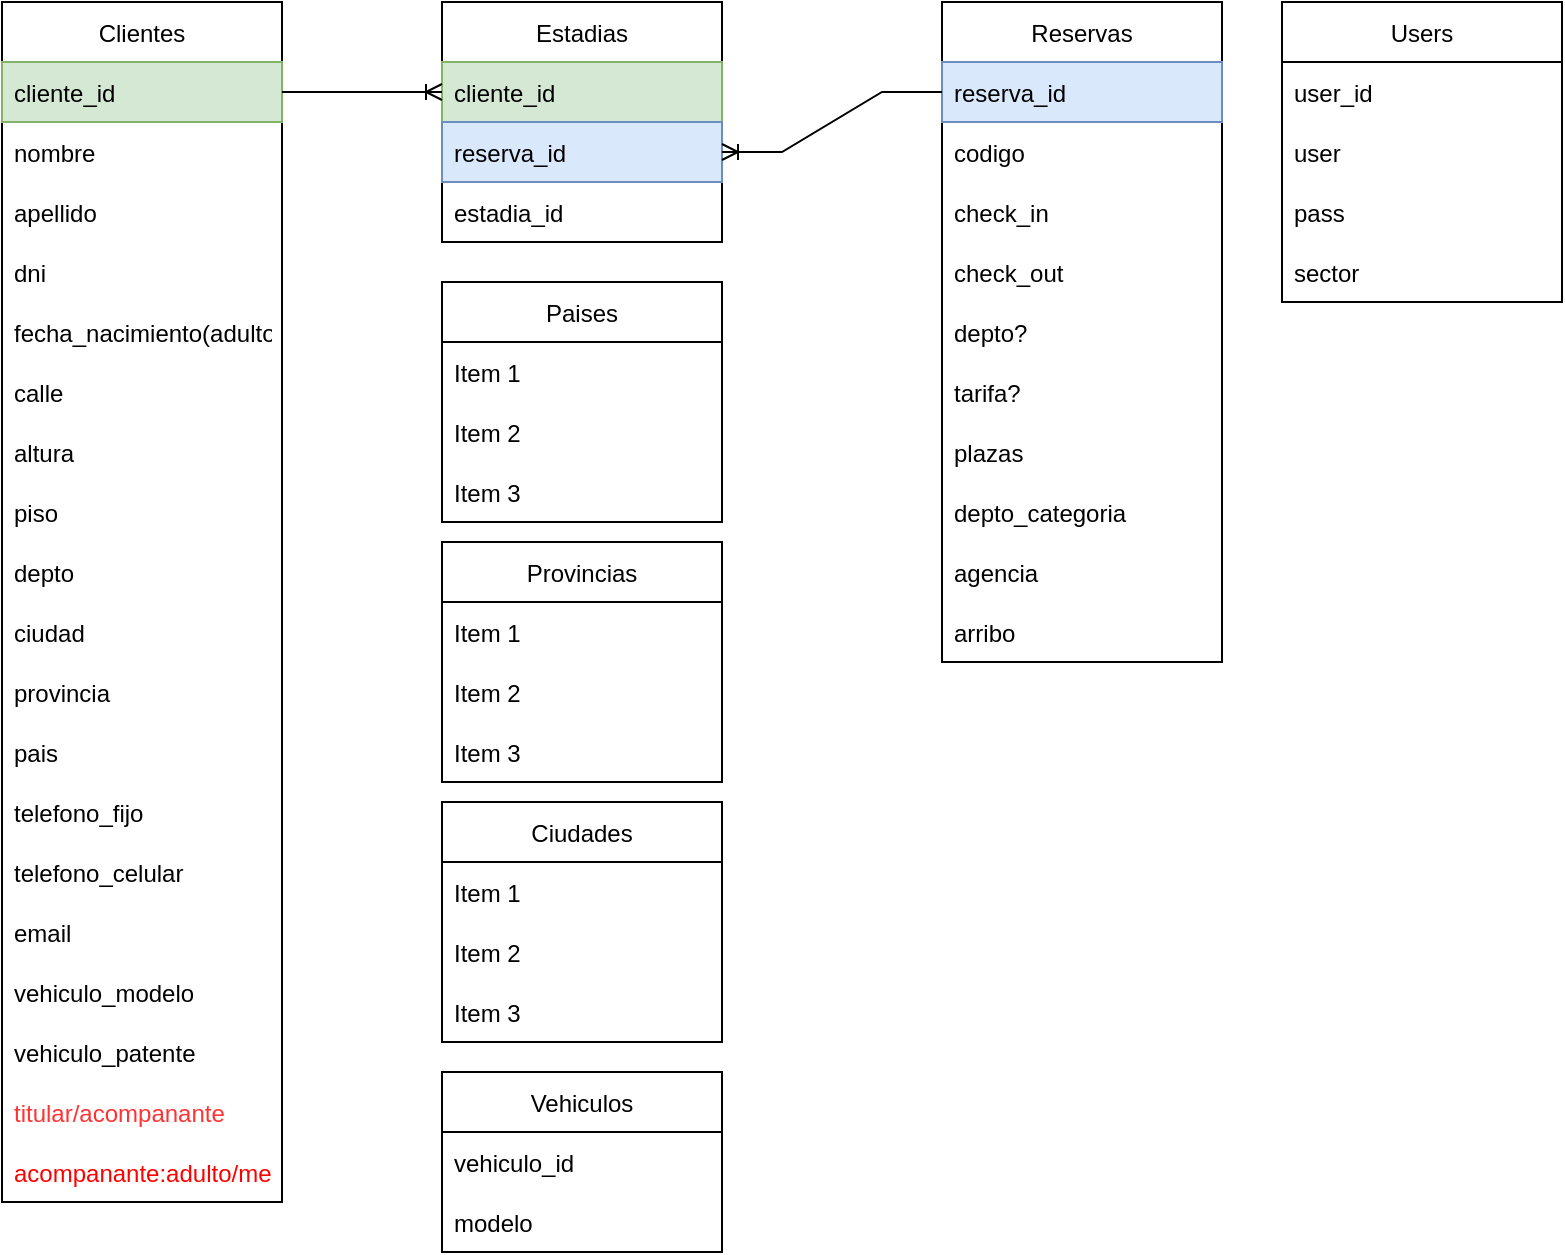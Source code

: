 <mxfile version="16.2.7" type="github">
  <diagram id="nLNuDhBcxOulg_1jgsw2" name="Page-1">
    <mxGraphModel dx="1027" dy="571" grid="1" gridSize="10" guides="1" tooltips="1" connect="1" arrows="1" fold="1" page="1" pageScale="1" pageWidth="827" pageHeight="1169" math="0" shadow="0">
      <root>
        <mxCell id="0" />
        <mxCell id="1" parent="0" />
        <mxCell id="UxwG2nhsopdXGxE57FWr-1" value="Users" style="swimlane;fontStyle=0;childLayout=stackLayout;horizontal=1;startSize=30;horizontalStack=0;resizeParent=1;resizeParentMax=0;resizeLast=0;collapsible=1;marginBottom=0;" parent="1" vertex="1">
          <mxGeometry x="670" y="50" width="140" height="150" as="geometry" />
        </mxCell>
        <mxCell id="UxwG2nhsopdXGxE57FWr-2" value="user_id" style="text;strokeColor=none;fillColor=none;align=left;verticalAlign=middle;spacingLeft=4;spacingRight=4;overflow=hidden;points=[[0,0.5],[1,0.5]];portConstraint=eastwest;rotatable=0;" parent="UxwG2nhsopdXGxE57FWr-1" vertex="1">
          <mxGeometry y="30" width="140" height="30" as="geometry" />
        </mxCell>
        <mxCell id="UxwG2nhsopdXGxE57FWr-3" value="user" style="text;strokeColor=none;fillColor=none;align=left;verticalAlign=middle;spacingLeft=4;spacingRight=4;overflow=hidden;points=[[0,0.5],[1,0.5]];portConstraint=eastwest;rotatable=0;" parent="UxwG2nhsopdXGxE57FWr-1" vertex="1">
          <mxGeometry y="60" width="140" height="30" as="geometry" />
        </mxCell>
        <mxCell id="c3VO491BWAxaFFyi_meB-1" value="pass" style="text;strokeColor=none;fillColor=none;align=left;verticalAlign=middle;spacingLeft=4;spacingRight=4;overflow=hidden;points=[[0,0.5],[1,0.5]];portConstraint=eastwest;rotatable=0;" vertex="1" parent="UxwG2nhsopdXGxE57FWr-1">
          <mxGeometry y="90" width="140" height="30" as="geometry" />
        </mxCell>
        <mxCell id="UxwG2nhsopdXGxE57FWr-4" value="sector" style="text;strokeColor=none;fillColor=none;align=left;verticalAlign=middle;spacingLeft=4;spacingRight=4;overflow=hidden;points=[[0,0.5],[1,0.5]];portConstraint=eastwest;rotatable=0;" parent="UxwG2nhsopdXGxE57FWr-1" vertex="1">
          <mxGeometry y="120" width="140" height="30" as="geometry" />
        </mxCell>
        <mxCell id="UxwG2nhsopdXGxE57FWr-5" value="Reservas" style="swimlane;fontStyle=0;childLayout=stackLayout;horizontal=1;startSize=30;horizontalStack=0;resizeParent=1;resizeParentMax=0;resizeLast=0;collapsible=1;marginBottom=0;" parent="1" vertex="1">
          <mxGeometry x="500" y="50" width="140" height="330" as="geometry" />
        </mxCell>
        <mxCell id="UxwG2nhsopdXGxE57FWr-6" value="reserva_id" style="text;strokeColor=#6c8ebf;fillColor=#dae8fc;align=left;verticalAlign=middle;spacingLeft=4;spacingRight=4;overflow=hidden;points=[[0,0.5],[1,0.5]];portConstraint=eastwest;rotatable=0;" parent="UxwG2nhsopdXGxE57FWr-5" vertex="1">
          <mxGeometry y="30" width="140" height="30" as="geometry" />
        </mxCell>
        <mxCell id="UxwG2nhsopdXGxE57FWr-7" value="codigo" style="text;strokeColor=none;fillColor=none;align=left;verticalAlign=middle;spacingLeft=4;spacingRight=4;overflow=hidden;points=[[0,0.5],[1,0.5]];portConstraint=eastwest;rotatable=0;" parent="UxwG2nhsopdXGxE57FWr-5" vertex="1">
          <mxGeometry y="60" width="140" height="30" as="geometry" />
        </mxCell>
        <mxCell id="UxwG2nhsopdXGxE57FWr-31" value="check_in" style="text;strokeColor=none;fillColor=none;align=left;verticalAlign=middle;spacingLeft=4;spacingRight=4;overflow=hidden;points=[[0,0.5],[1,0.5]];portConstraint=eastwest;rotatable=0;" parent="UxwG2nhsopdXGxE57FWr-5" vertex="1">
          <mxGeometry y="90" width="140" height="30" as="geometry" />
        </mxCell>
        <mxCell id="UxwG2nhsopdXGxE57FWr-32" value="check_out" style="text;strokeColor=none;fillColor=none;align=left;verticalAlign=middle;spacingLeft=4;spacingRight=4;overflow=hidden;points=[[0,0.5],[1,0.5]];portConstraint=eastwest;rotatable=0;" parent="UxwG2nhsopdXGxE57FWr-5" vertex="1">
          <mxGeometry y="120" width="140" height="30" as="geometry" />
        </mxCell>
        <mxCell id="UxwG2nhsopdXGxE57FWr-8" value="depto?" style="text;strokeColor=none;fillColor=none;align=left;verticalAlign=middle;spacingLeft=4;spacingRight=4;overflow=hidden;points=[[0,0.5],[1,0.5]];portConstraint=eastwest;rotatable=0;" parent="UxwG2nhsopdXGxE57FWr-5" vertex="1">
          <mxGeometry y="150" width="140" height="30" as="geometry" />
        </mxCell>
        <mxCell id="UxwG2nhsopdXGxE57FWr-22" value="tarifa?" style="text;strokeColor=none;fillColor=none;align=left;verticalAlign=middle;spacingLeft=4;spacingRight=4;overflow=hidden;points=[[0,0.5],[1,0.5]];portConstraint=eastwest;rotatable=0;" parent="UxwG2nhsopdXGxE57FWr-5" vertex="1">
          <mxGeometry y="180" width="140" height="30" as="geometry" />
        </mxCell>
        <mxCell id="UxwG2nhsopdXGxE57FWr-34" value="plazas" style="text;strokeColor=none;fillColor=none;align=left;verticalAlign=middle;spacingLeft=4;spacingRight=4;overflow=hidden;points=[[0,0.5],[1,0.5]];portConstraint=eastwest;rotatable=0;" parent="UxwG2nhsopdXGxE57FWr-5" vertex="1">
          <mxGeometry y="210" width="140" height="30" as="geometry" />
        </mxCell>
        <mxCell id="UxwG2nhsopdXGxE57FWr-35" value="depto_categoria" style="text;strokeColor=none;fillColor=none;align=left;verticalAlign=middle;spacingLeft=4;spacingRight=4;overflow=hidden;points=[[0,0.5],[1,0.5]];portConstraint=eastwest;rotatable=0;" parent="UxwG2nhsopdXGxE57FWr-5" vertex="1">
          <mxGeometry y="240" width="140" height="30" as="geometry" />
        </mxCell>
        <mxCell id="UxwG2nhsopdXGxE57FWr-36" value="agencia" style="text;strokeColor=none;fillColor=none;align=left;verticalAlign=middle;spacingLeft=4;spacingRight=4;overflow=hidden;points=[[0,0.5],[1,0.5]];portConstraint=eastwest;rotatable=0;" parent="UxwG2nhsopdXGxE57FWr-5" vertex="1">
          <mxGeometry y="270" width="140" height="30" as="geometry" />
        </mxCell>
        <mxCell id="c3VO491BWAxaFFyi_meB-35" value="arribo" style="text;strokeColor=none;fillColor=none;align=left;verticalAlign=middle;spacingLeft=4;spacingRight=4;overflow=hidden;points=[[0,0.5],[1,0.5]];portConstraint=eastwest;rotatable=0;" vertex="1" parent="UxwG2nhsopdXGxE57FWr-5">
          <mxGeometry y="300" width="140" height="30" as="geometry" />
        </mxCell>
        <mxCell id="UxwG2nhsopdXGxE57FWr-9" value="Clientes" style="swimlane;fontStyle=0;childLayout=stackLayout;horizontal=1;startSize=30;horizontalStack=0;resizeParent=1;resizeParentMax=0;resizeLast=0;collapsible=1;marginBottom=0;" parent="1" vertex="1">
          <mxGeometry x="30" y="50" width="140" height="600" as="geometry" />
        </mxCell>
        <mxCell id="UxwG2nhsopdXGxE57FWr-10" value="cliente_id" style="text;strokeColor=#82b366;fillColor=#d5e8d4;align=left;verticalAlign=middle;spacingLeft=4;spacingRight=4;overflow=hidden;points=[[0,0.5],[1,0.5]];portConstraint=eastwest;rotatable=0;" parent="UxwG2nhsopdXGxE57FWr-9" vertex="1">
          <mxGeometry y="30" width="140" height="30" as="geometry" />
        </mxCell>
        <mxCell id="UxwG2nhsopdXGxE57FWr-11" value="nombre" style="text;strokeColor=none;fillColor=none;align=left;verticalAlign=middle;spacingLeft=4;spacingRight=4;overflow=hidden;points=[[0,0.5],[1,0.5]];portConstraint=eastwest;rotatable=0;" parent="UxwG2nhsopdXGxE57FWr-9" vertex="1">
          <mxGeometry y="60" width="140" height="30" as="geometry" />
        </mxCell>
        <mxCell id="UxwG2nhsopdXGxE57FWr-12" value="apellido" style="text;strokeColor=none;fillColor=none;align=left;verticalAlign=middle;spacingLeft=4;spacingRight=4;overflow=hidden;points=[[0,0.5],[1,0.5]];portConstraint=eastwest;rotatable=0;" parent="UxwG2nhsopdXGxE57FWr-9" vertex="1">
          <mxGeometry y="90" width="140" height="30" as="geometry" />
        </mxCell>
        <mxCell id="UxwG2nhsopdXGxE57FWr-23" value="dni" style="text;strokeColor=none;fillColor=none;align=left;verticalAlign=middle;spacingLeft=4;spacingRight=4;overflow=hidden;points=[[0,0.5],[1,0.5]];portConstraint=eastwest;rotatable=0;" parent="UxwG2nhsopdXGxE57FWr-9" vertex="1">
          <mxGeometry y="120" width="140" height="30" as="geometry" />
        </mxCell>
        <mxCell id="UxwG2nhsopdXGxE57FWr-24" value="fecha_nacimiento(adulto/menor)" style="text;strokeColor=none;fillColor=none;align=left;verticalAlign=middle;spacingLeft=4;spacingRight=4;overflow=hidden;points=[[0,0.5],[1,0.5]];portConstraint=eastwest;rotatable=0;" parent="UxwG2nhsopdXGxE57FWr-9" vertex="1">
          <mxGeometry y="150" width="140" height="30" as="geometry" />
        </mxCell>
        <mxCell id="UxwG2nhsopdXGxE57FWr-26" value="calle" style="text;strokeColor=none;fillColor=none;align=left;verticalAlign=middle;spacingLeft=4;spacingRight=4;overflow=hidden;points=[[0,0.5],[1,0.5]];portConstraint=eastwest;rotatable=0;" parent="UxwG2nhsopdXGxE57FWr-9" vertex="1">
          <mxGeometry y="180" width="140" height="30" as="geometry" />
        </mxCell>
        <mxCell id="UxwG2nhsopdXGxE57FWr-27" value="altura" style="text;strokeColor=none;fillColor=none;align=left;verticalAlign=middle;spacingLeft=4;spacingRight=4;overflow=hidden;points=[[0,0.5],[1,0.5]];portConstraint=eastwest;rotatable=0;" parent="UxwG2nhsopdXGxE57FWr-9" vertex="1">
          <mxGeometry y="210" width="140" height="30" as="geometry" />
        </mxCell>
        <mxCell id="c3VO491BWAxaFFyi_meB-2" value="piso" style="text;strokeColor=none;fillColor=none;align=left;verticalAlign=middle;spacingLeft=4;spacingRight=4;overflow=hidden;points=[[0,0.5],[1,0.5]];portConstraint=eastwest;rotatable=0;" vertex="1" parent="UxwG2nhsopdXGxE57FWr-9">
          <mxGeometry y="240" width="140" height="30" as="geometry" />
        </mxCell>
        <mxCell id="UxwG2nhsopdXGxE57FWr-28" value="depto" style="text;strokeColor=none;fillColor=none;align=left;verticalAlign=middle;spacingLeft=4;spacingRight=4;overflow=hidden;points=[[0,0.5],[1,0.5]];portConstraint=eastwest;rotatable=0;" parent="UxwG2nhsopdXGxE57FWr-9" vertex="1">
          <mxGeometry y="270" width="140" height="30" as="geometry" />
        </mxCell>
        <mxCell id="UxwG2nhsopdXGxE57FWr-29" value="ciudad" style="text;strokeColor=none;fillColor=none;align=left;verticalAlign=middle;spacingLeft=4;spacingRight=4;overflow=hidden;points=[[0,0.5],[1,0.5]];portConstraint=eastwest;rotatable=0;" parent="UxwG2nhsopdXGxE57FWr-9" vertex="1">
          <mxGeometry y="300" width="140" height="30" as="geometry" />
        </mxCell>
        <mxCell id="c3VO491BWAxaFFyi_meB-3" value="provincia" style="text;strokeColor=none;fillColor=none;align=left;verticalAlign=middle;spacingLeft=4;spacingRight=4;overflow=hidden;points=[[0,0.5],[1,0.5]];portConstraint=eastwest;rotatable=0;" vertex="1" parent="UxwG2nhsopdXGxE57FWr-9">
          <mxGeometry y="330" width="140" height="30" as="geometry" />
        </mxCell>
        <mxCell id="c3VO491BWAxaFFyi_meB-4" value="pais" style="text;strokeColor=none;fillColor=none;align=left;verticalAlign=middle;spacingLeft=4;spacingRight=4;overflow=hidden;points=[[0,0.5],[1,0.5]];portConstraint=eastwest;rotatable=0;" vertex="1" parent="UxwG2nhsopdXGxE57FWr-9">
          <mxGeometry y="360" width="140" height="30" as="geometry" />
        </mxCell>
        <mxCell id="c3VO491BWAxaFFyi_meB-5" value="telefono_fijo" style="text;strokeColor=none;fillColor=none;align=left;verticalAlign=middle;spacingLeft=4;spacingRight=4;overflow=hidden;points=[[0,0.5],[1,0.5]];portConstraint=eastwest;rotatable=0;" vertex="1" parent="UxwG2nhsopdXGxE57FWr-9">
          <mxGeometry y="390" width="140" height="30" as="geometry" />
        </mxCell>
        <mxCell id="c3VO491BWAxaFFyi_meB-6" value="telefono_celular" style="text;strokeColor=none;fillColor=none;align=left;verticalAlign=middle;spacingLeft=4;spacingRight=4;overflow=hidden;points=[[0,0.5],[1,0.5]];portConstraint=eastwest;rotatable=0;" vertex="1" parent="UxwG2nhsopdXGxE57FWr-9">
          <mxGeometry y="420" width="140" height="30" as="geometry" />
        </mxCell>
        <mxCell id="c3VO491BWAxaFFyi_meB-7" value="email" style="text;strokeColor=none;fillColor=none;align=left;verticalAlign=middle;spacingLeft=4;spacingRight=4;overflow=hidden;points=[[0,0.5],[1,0.5]];portConstraint=eastwest;rotatable=0;" vertex="1" parent="UxwG2nhsopdXGxE57FWr-9">
          <mxGeometry y="450" width="140" height="30" as="geometry" />
        </mxCell>
        <mxCell id="c3VO491BWAxaFFyi_meB-11" value="vehiculo_modelo" style="text;strokeColor=none;fillColor=none;align=left;verticalAlign=middle;spacingLeft=4;spacingRight=4;overflow=hidden;points=[[0,0.5],[1,0.5]];portConstraint=eastwest;rotatable=0;" vertex="1" parent="UxwG2nhsopdXGxE57FWr-9">
          <mxGeometry y="480" width="140" height="30" as="geometry" />
        </mxCell>
        <mxCell id="c3VO491BWAxaFFyi_meB-12" value="vehiculo_patente" style="text;strokeColor=none;fillColor=none;align=left;verticalAlign=middle;spacingLeft=4;spacingRight=4;overflow=hidden;points=[[0,0.5],[1,0.5]];portConstraint=eastwest;rotatable=0;" vertex="1" parent="UxwG2nhsopdXGxE57FWr-9">
          <mxGeometry y="510" width="140" height="30" as="geometry" />
        </mxCell>
        <mxCell id="c3VO491BWAxaFFyi_meB-8" value="titular/acompanante" style="text;align=left;verticalAlign=middle;spacingLeft=4;spacingRight=4;overflow=hidden;points=[[0,0.5],[1,0.5]];portConstraint=eastwest;rotatable=0;fontColor=#FF3333;" vertex="1" parent="UxwG2nhsopdXGxE57FWr-9">
          <mxGeometry y="540" width="140" height="30" as="geometry" />
        </mxCell>
        <mxCell id="c3VO491BWAxaFFyi_meB-9" value="acompanante:adulto/menor" style="text;strokeColor=none;fillColor=none;align=left;verticalAlign=middle;spacingLeft=4;spacingRight=4;overflow=hidden;points=[[0,0.5],[1,0.5]];portConstraint=eastwest;rotatable=0;fontColor=#FF0000;" vertex="1" parent="UxwG2nhsopdXGxE57FWr-9">
          <mxGeometry y="570" width="140" height="30" as="geometry" />
        </mxCell>
        <mxCell id="UxwG2nhsopdXGxE57FWr-13" value="Estadias" style="swimlane;fontStyle=0;childLayout=stackLayout;horizontal=1;startSize=30;horizontalStack=0;resizeParent=1;resizeParentMax=0;resizeLast=0;collapsible=1;marginBottom=0;" parent="1" vertex="1">
          <mxGeometry x="250" y="50" width="140" height="120" as="geometry" />
        </mxCell>
        <mxCell id="UxwG2nhsopdXGxE57FWr-14" value="cliente_id" style="text;strokeColor=#82b366;fillColor=#d5e8d4;align=left;verticalAlign=middle;spacingLeft=4;spacingRight=4;overflow=hidden;points=[[0,0.5],[1,0.5]];portConstraint=eastwest;rotatable=0;" parent="UxwG2nhsopdXGxE57FWr-13" vertex="1">
          <mxGeometry y="30" width="140" height="30" as="geometry" />
        </mxCell>
        <mxCell id="UxwG2nhsopdXGxE57FWr-15" value="reserva_id" style="text;strokeColor=#6c8ebf;fillColor=#dae8fc;align=left;verticalAlign=middle;spacingLeft=4;spacingRight=4;overflow=hidden;points=[[0,0.5],[1,0.5]];portConstraint=eastwest;rotatable=0;" parent="UxwG2nhsopdXGxE57FWr-13" vertex="1">
          <mxGeometry y="60" width="140" height="30" as="geometry" />
        </mxCell>
        <mxCell id="UxwG2nhsopdXGxE57FWr-25" value="estadia_id" style="text;strokeColor=none;fillColor=none;align=left;verticalAlign=middle;spacingLeft=4;spacingRight=4;overflow=hidden;points=[[0,0.5],[1,0.5]];portConstraint=eastwest;rotatable=0;dashed=1;labelBorderColor=none;" parent="UxwG2nhsopdXGxE57FWr-13" vertex="1">
          <mxGeometry y="90" width="140" height="30" as="geometry" />
        </mxCell>
        <mxCell id="UxwG2nhsopdXGxE57FWr-20" value="" style="edgeStyle=entityRelationEdgeStyle;fontSize=12;html=1;endArrow=ERoneToMany;rounded=0;" parent="1" source="UxwG2nhsopdXGxE57FWr-6" target="UxwG2nhsopdXGxE57FWr-15" edge="1">
          <mxGeometry width="100" height="100" relative="1" as="geometry">
            <mxPoint x="490" y="630" as="sourcePoint" />
            <mxPoint x="590" y="530" as="targetPoint" />
          </mxGeometry>
        </mxCell>
        <mxCell id="UxwG2nhsopdXGxE57FWr-21" value="" style="edgeStyle=entityRelationEdgeStyle;fontSize=12;html=1;endArrow=ERoneToMany;rounded=0;" parent="1" source="UxwG2nhsopdXGxE57FWr-10" target="UxwG2nhsopdXGxE57FWr-14" edge="1">
          <mxGeometry width="100" height="100" relative="1" as="geometry">
            <mxPoint x="280" y="600" as="sourcePoint" />
            <mxPoint x="330" y="480" as="targetPoint" />
          </mxGeometry>
        </mxCell>
        <mxCell id="c3VO491BWAxaFFyi_meB-15" value="Vehiculos" style="swimlane;fontStyle=0;childLayout=stackLayout;horizontal=1;startSize=30;horizontalStack=0;resizeParent=1;resizeParentMax=0;resizeLast=0;collapsible=1;marginBottom=0;labelBorderColor=none;fontColor=#000000;strokeColor=default;fillColor=none;" vertex="1" parent="1">
          <mxGeometry x="250" y="585" width="140" height="90" as="geometry" />
        </mxCell>
        <mxCell id="c3VO491BWAxaFFyi_meB-18" value="vehiculo_id" style="text;strokeColor=none;fillColor=none;align=left;verticalAlign=middle;spacingLeft=4;spacingRight=4;overflow=hidden;points=[[0,0.5],[1,0.5]];portConstraint=eastwest;rotatable=0;labelBorderColor=none;fontColor=#000000;" vertex="1" parent="c3VO491BWAxaFFyi_meB-15">
          <mxGeometry y="30" width="140" height="30" as="geometry" />
        </mxCell>
        <mxCell id="c3VO491BWAxaFFyi_meB-19" value="modelo" style="text;strokeColor=none;fillColor=none;align=left;verticalAlign=middle;spacingLeft=4;spacingRight=4;overflow=hidden;points=[[0,0.5],[1,0.5]];portConstraint=eastwest;rotatable=0;labelBorderColor=none;fontColor=#000000;" vertex="1" parent="c3VO491BWAxaFFyi_meB-15">
          <mxGeometry y="60" width="140" height="30" as="geometry" />
        </mxCell>
        <mxCell id="c3VO491BWAxaFFyi_meB-22" value="Paises" style="swimlane;fontStyle=0;childLayout=stackLayout;horizontal=1;startSize=30;horizontalStack=0;resizeParent=1;resizeParentMax=0;resizeLast=0;collapsible=1;marginBottom=0;labelBorderColor=none;fontColor=#000000;strokeColor=default;fillColor=none;" vertex="1" parent="1">
          <mxGeometry x="250" y="190" width="140" height="120" as="geometry" />
        </mxCell>
        <mxCell id="c3VO491BWAxaFFyi_meB-23" value="Item 1" style="text;strokeColor=none;fillColor=none;align=left;verticalAlign=middle;spacingLeft=4;spacingRight=4;overflow=hidden;points=[[0,0.5],[1,0.5]];portConstraint=eastwest;rotatable=0;labelBorderColor=none;fontColor=#000000;" vertex="1" parent="c3VO491BWAxaFFyi_meB-22">
          <mxGeometry y="30" width="140" height="30" as="geometry" />
        </mxCell>
        <mxCell id="c3VO491BWAxaFFyi_meB-24" value="Item 2" style="text;strokeColor=none;fillColor=none;align=left;verticalAlign=middle;spacingLeft=4;spacingRight=4;overflow=hidden;points=[[0,0.5],[1,0.5]];portConstraint=eastwest;rotatable=0;labelBorderColor=none;fontColor=#000000;" vertex="1" parent="c3VO491BWAxaFFyi_meB-22">
          <mxGeometry y="60" width="140" height="30" as="geometry" />
        </mxCell>
        <mxCell id="c3VO491BWAxaFFyi_meB-25" value="Item 3" style="text;strokeColor=none;fillColor=none;align=left;verticalAlign=middle;spacingLeft=4;spacingRight=4;overflow=hidden;points=[[0,0.5],[1,0.5]];portConstraint=eastwest;rotatable=0;labelBorderColor=none;fontColor=#000000;" vertex="1" parent="c3VO491BWAxaFFyi_meB-22">
          <mxGeometry y="90" width="140" height="30" as="geometry" />
        </mxCell>
        <mxCell id="c3VO491BWAxaFFyi_meB-26" value="Provincias" style="swimlane;fontStyle=0;childLayout=stackLayout;horizontal=1;startSize=30;horizontalStack=0;resizeParent=1;resizeParentMax=0;resizeLast=0;collapsible=1;marginBottom=0;labelBorderColor=none;fontColor=#000000;strokeColor=default;fillColor=none;" vertex="1" parent="1">
          <mxGeometry x="250" y="320" width="140" height="120" as="geometry" />
        </mxCell>
        <mxCell id="c3VO491BWAxaFFyi_meB-27" value="Item 1" style="text;strokeColor=none;fillColor=none;align=left;verticalAlign=middle;spacingLeft=4;spacingRight=4;overflow=hidden;points=[[0,0.5],[1,0.5]];portConstraint=eastwest;rotatable=0;labelBorderColor=none;fontColor=#000000;" vertex="1" parent="c3VO491BWAxaFFyi_meB-26">
          <mxGeometry y="30" width="140" height="30" as="geometry" />
        </mxCell>
        <mxCell id="c3VO491BWAxaFFyi_meB-28" value="Item 2" style="text;strokeColor=none;fillColor=none;align=left;verticalAlign=middle;spacingLeft=4;spacingRight=4;overflow=hidden;points=[[0,0.5],[1,0.5]];portConstraint=eastwest;rotatable=0;labelBorderColor=none;fontColor=#000000;" vertex="1" parent="c3VO491BWAxaFFyi_meB-26">
          <mxGeometry y="60" width="140" height="30" as="geometry" />
        </mxCell>
        <mxCell id="c3VO491BWAxaFFyi_meB-29" value="Item 3" style="text;strokeColor=none;fillColor=none;align=left;verticalAlign=middle;spacingLeft=4;spacingRight=4;overflow=hidden;points=[[0,0.5],[1,0.5]];portConstraint=eastwest;rotatable=0;labelBorderColor=none;fontColor=#000000;" vertex="1" parent="c3VO491BWAxaFFyi_meB-26">
          <mxGeometry y="90" width="140" height="30" as="geometry" />
        </mxCell>
        <mxCell id="c3VO491BWAxaFFyi_meB-30" value="Ciudades" style="swimlane;fontStyle=0;childLayout=stackLayout;horizontal=1;startSize=30;horizontalStack=0;resizeParent=1;resizeParentMax=0;resizeLast=0;collapsible=1;marginBottom=0;labelBorderColor=none;fontColor=#000000;strokeColor=default;fillColor=none;" vertex="1" parent="1">
          <mxGeometry x="250" y="450" width="140" height="120" as="geometry" />
        </mxCell>
        <mxCell id="c3VO491BWAxaFFyi_meB-31" value="Item 1" style="text;strokeColor=none;fillColor=none;align=left;verticalAlign=middle;spacingLeft=4;spacingRight=4;overflow=hidden;points=[[0,0.5],[1,0.5]];portConstraint=eastwest;rotatable=0;labelBorderColor=none;fontColor=#000000;" vertex="1" parent="c3VO491BWAxaFFyi_meB-30">
          <mxGeometry y="30" width="140" height="30" as="geometry" />
        </mxCell>
        <mxCell id="c3VO491BWAxaFFyi_meB-32" value="Item 2" style="text;strokeColor=none;fillColor=none;align=left;verticalAlign=middle;spacingLeft=4;spacingRight=4;overflow=hidden;points=[[0,0.5],[1,0.5]];portConstraint=eastwest;rotatable=0;labelBorderColor=none;fontColor=#000000;" vertex="1" parent="c3VO491BWAxaFFyi_meB-30">
          <mxGeometry y="60" width="140" height="30" as="geometry" />
        </mxCell>
        <mxCell id="c3VO491BWAxaFFyi_meB-33" value="Item 3" style="text;strokeColor=none;fillColor=none;align=left;verticalAlign=middle;spacingLeft=4;spacingRight=4;overflow=hidden;points=[[0,0.5],[1,0.5]];portConstraint=eastwest;rotatable=0;labelBorderColor=none;fontColor=#000000;" vertex="1" parent="c3VO491BWAxaFFyi_meB-30">
          <mxGeometry y="90" width="140" height="30" as="geometry" />
        </mxCell>
      </root>
    </mxGraphModel>
  </diagram>
</mxfile>
